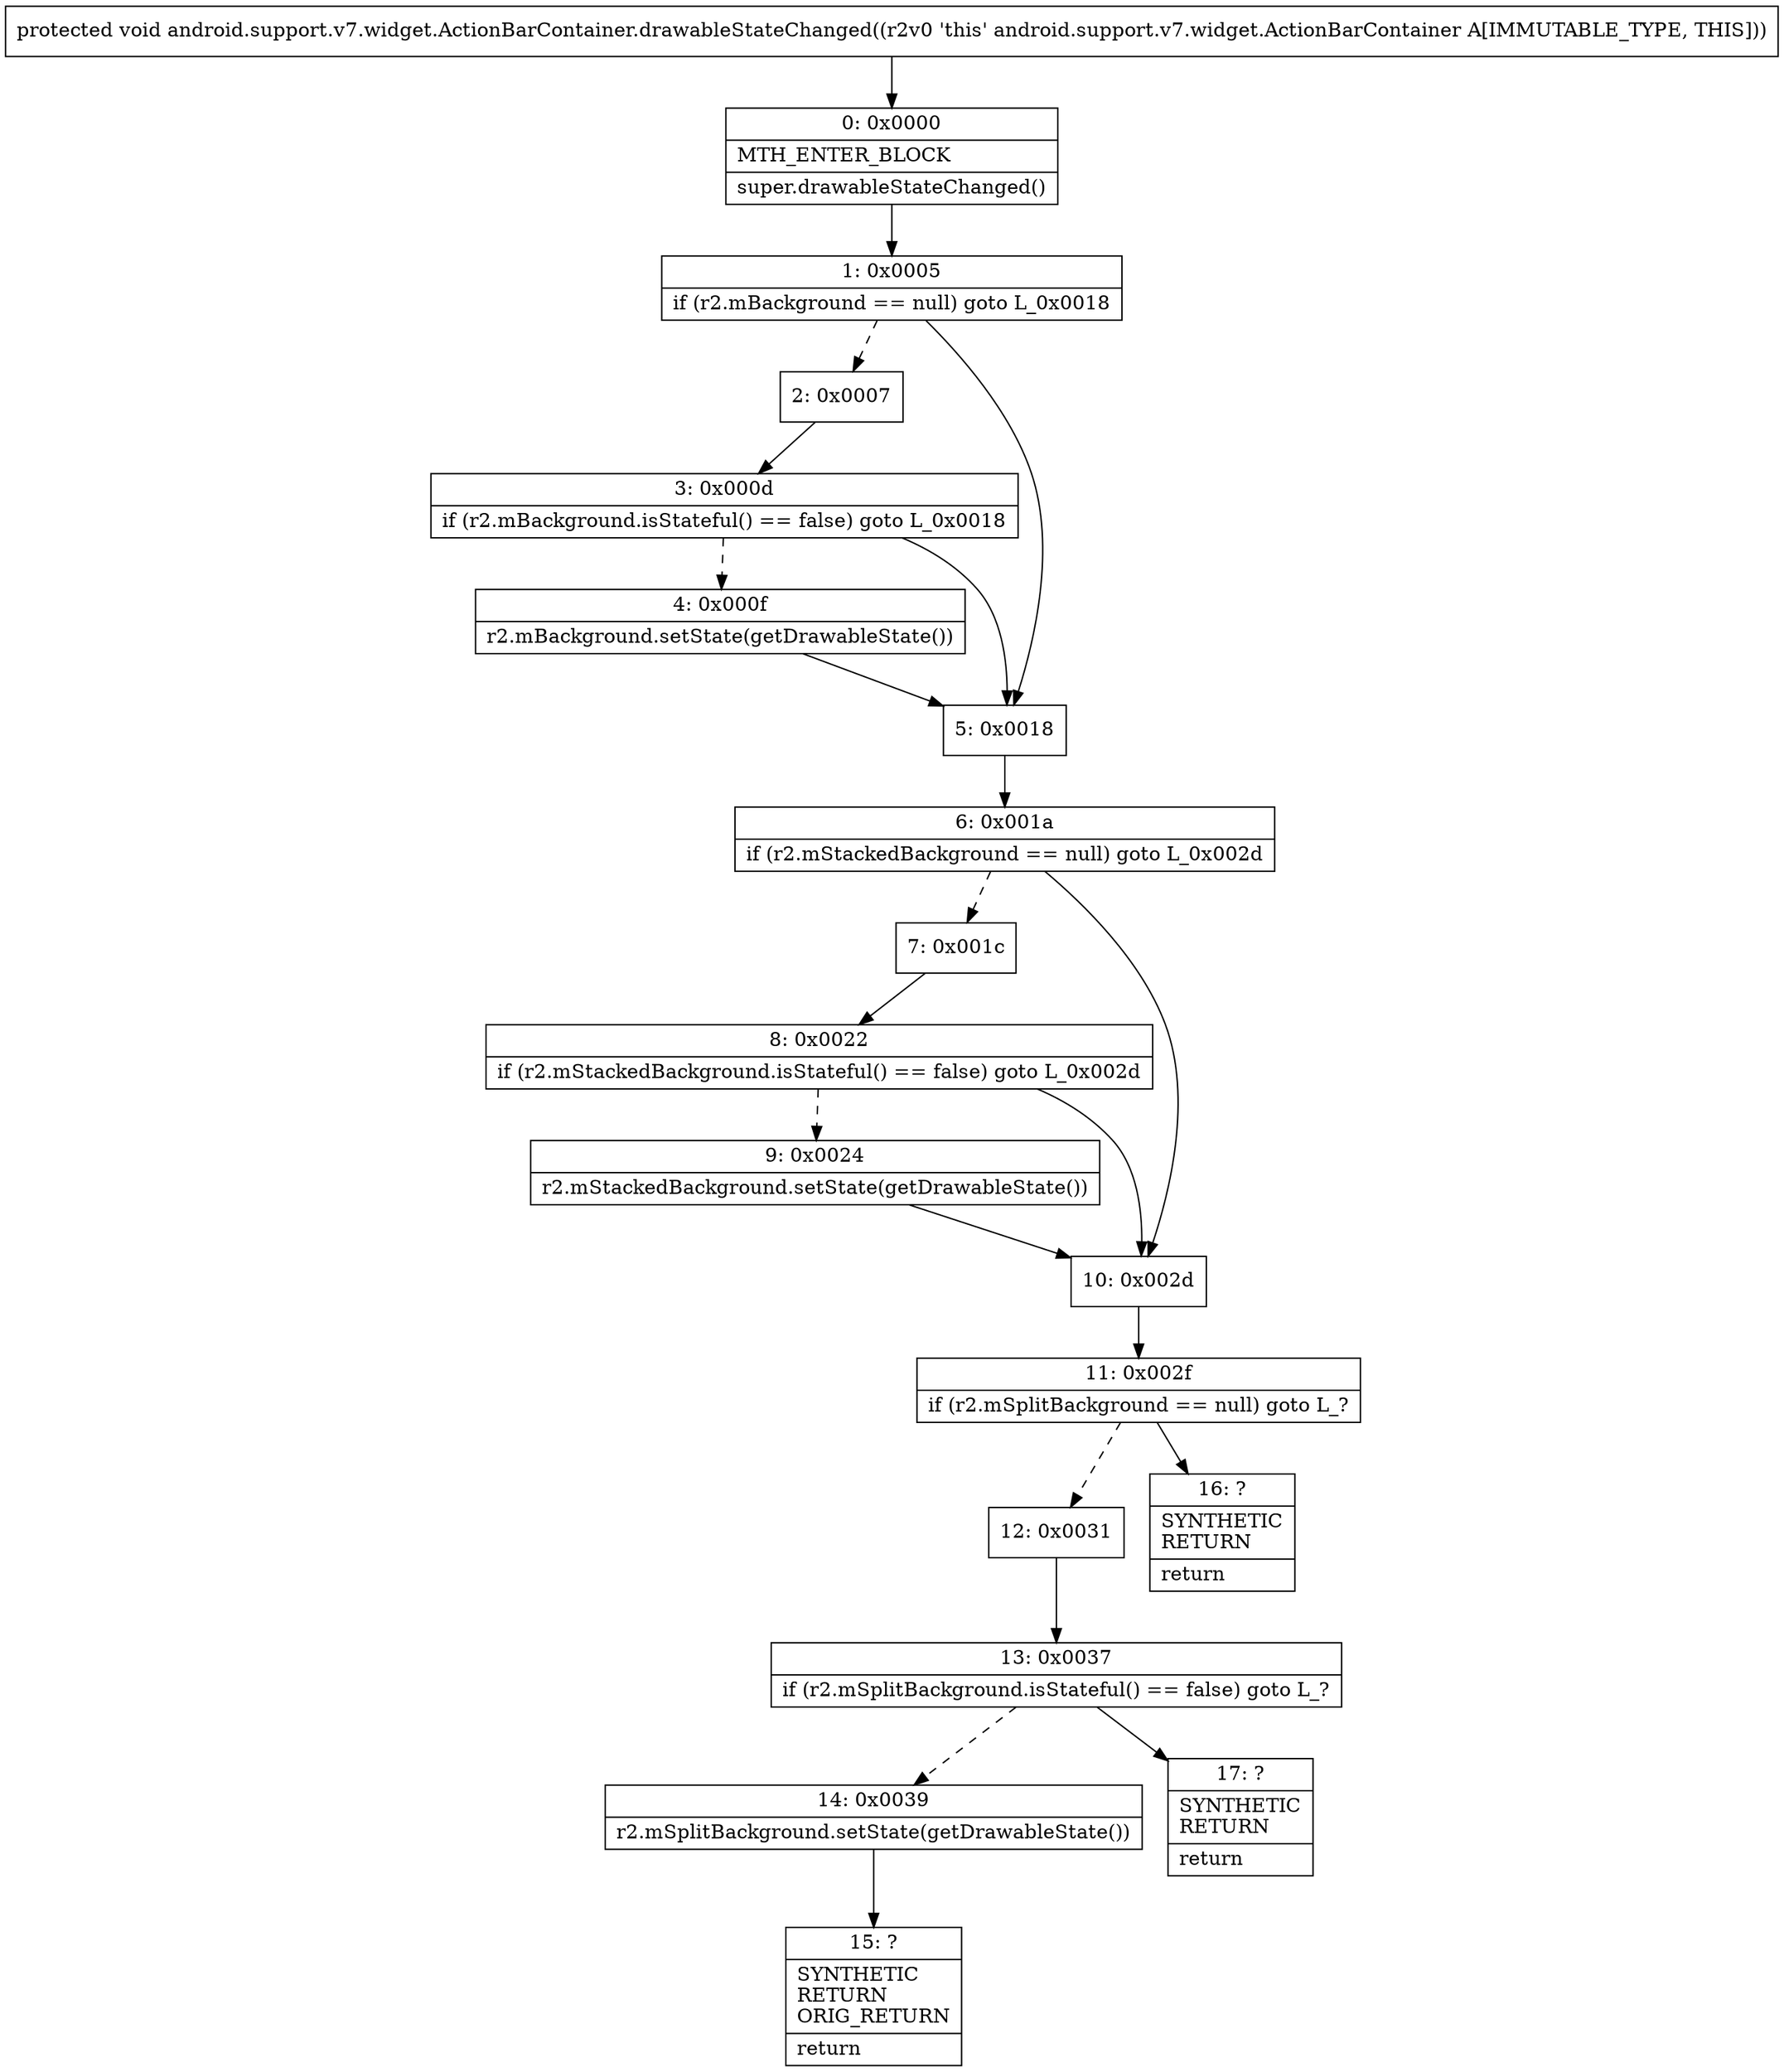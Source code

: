 digraph "CFG forandroid.support.v7.widget.ActionBarContainer.drawableStateChanged()V" {
Node_0 [shape=record,label="{0\:\ 0x0000|MTH_ENTER_BLOCK\l|super.drawableStateChanged()\l}"];
Node_1 [shape=record,label="{1\:\ 0x0005|if (r2.mBackground == null) goto L_0x0018\l}"];
Node_2 [shape=record,label="{2\:\ 0x0007}"];
Node_3 [shape=record,label="{3\:\ 0x000d|if (r2.mBackground.isStateful() == false) goto L_0x0018\l}"];
Node_4 [shape=record,label="{4\:\ 0x000f|r2.mBackground.setState(getDrawableState())\l}"];
Node_5 [shape=record,label="{5\:\ 0x0018}"];
Node_6 [shape=record,label="{6\:\ 0x001a|if (r2.mStackedBackground == null) goto L_0x002d\l}"];
Node_7 [shape=record,label="{7\:\ 0x001c}"];
Node_8 [shape=record,label="{8\:\ 0x0022|if (r2.mStackedBackground.isStateful() == false) goto L_0x002d\l}"];
Node_9 [shape=record,label="{9\:\ 0x0024|r2.mStackedBackground.setState(getDrawableState())\l}"];
Node_10 [shape=record,label="{10\:\ 0x002d}"];
Node_11 [shape=record,label="{11\:\ 0x002f|if (r2.mSplitBackground == null) goto L_?\l}"];
Node_12 [shape=record,label="{12\:\ 0x0031}"];
Node_13 [shape=record,label="{13\:\ 0x0037|if (r2.mSplitBackground.isStateful() == false) goto L_?\l}"];
Node_14 [shape=record,label="{14\:\ 0x0039|r2.mSplitBackground.setState(getDrawableState())\l}"];
Node_15 [shape=record,label="{15\:\ ?|SYNTHETIC\lRETURN\lORIG_RETURN\l|return\l}"];
Node_16 [shape=record,label="{16\:\ ?|SYNTHETIC\lRETURN\l|return\l}"];
Node_17 [shape=record,label="{17\:\ ?|SYNTHETIC\lRETURN\l|return\l}"];
MethodNode[shape=record,label="{protected void android.support.v7.widget.ActionBarContainer.drawableStateChanged((r2v0 'this' android.support.v7.widget.ActionBarContainer A[IMMUTABLE_TYPE, THIS])) }"];
MethodNode -> Node_0;
Node_0 -> Node_1;
Node_1 -> Node_2[style=dashed];
Node_1 -> Node_5;
Node_2 -> Node_3;
Node_3 -> Node_4[style=dashed];
Node_3 -> Node_5;
Node_4 -> Node_5;
Node_5 -> Node_6;
Node_6 -> Node_7[style=dashed];
Node_6 -> Node_10;
Node_7 -> Node_8;
Node_8 -> Node_9[style=dashed];
Node_8 -> Node_10;
Node_9 -> Node_10;
Node_10 -> Node_11;
Node_11 -> Node_12[style=dashed];
Node_11 -> Node_16;
Node_12 -> Node_13;
Node_13 -> Node_14[style=dashed];
Node_13 -> Node_17;
Node_14 -> Node_15;
}

